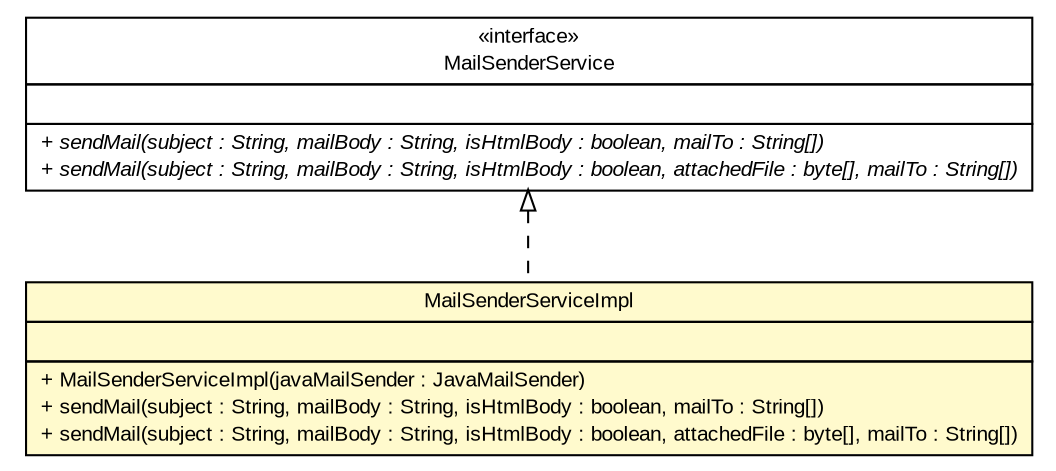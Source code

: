 #!/usr/local/bin/dot
#
# Class diagram 
# Generated by UMLGraph version R5_6 (http://www.umlgraph.org/)
#

digraph G {
	edge [fontname="arial",fontsize=10,labelfontname="arial",labelfontsize=10];
	node [fontname="arial",fontsize=10,shape=plaintext];
	nodesep=0.25;
	ranksep=0.5;
	// br.gov.to.sefaz.util.mail.impl.MailSenderServiceImpl
	c368 [label=<<table title="br.gov.to.sefaz.util.mail.impl.MailSenderServiceImpl" border="0" cellborder="1" cellspacing="0" cellpadding="2" port="p" bgcolor="lemonChiffon" href="./MailSenderServiceImpl.html">
		<tr><td><table border="0" cellspacing="0" cellpadding="1">
<tr><td align="center" balign="center"> MailSenderServiceImpl </td></tr>
		</table></td></tr>
		<tr><td><table border="0" cellspacing="0" cellpadding="1">
<tr><td align="left" balign="left">  </td></tr>
		</table></td></tr>
		<tr><td><table border="0" cellspacing="0" cellpadding="1">
<tr><td align="left" balign="left"> + MailSenderServiceImpl(javaMailSender : JavaMailSender) </td></tr>
<tr><td align="left" balign="left"> + sendMail(subject : String, mailBody : String, isHtmlBody : boolean, mailTo : String[]) </td></tr>
<tr><td align="left" balign="left"> + sendMail(subject : String, mailBody : String, isHtmlBody : boolean, attachedFile : byte[], mailTo : String[]) </td></tr>
		</table></td></tr>
		</table>>, URL="./MailSenderServiceImpl.html", fontname="arial", fontcolor="black", fontsize=10.0];
	// br.gov.to.sefaz.util.mail.MailSenderService
	c369 [label=<<table title="br.gov.to.sefaz.util.mail.MailSenderService" border="0" cellborder="1" cellspacing="0" cellpadding="2" port="p" href="../MailSenderService.html">
		<tr><td><table border="0" cellspacing="0" cellpadding="1">
<tr><td align="center" balign="center"> &#171;interface&#187; </td></tr>
<tr><td align="center" balign="center"> MailSenderService </td></tr>
		</table></td></tr>
		<tr><td><table border="0" cellspacing="0" cellpadding="1">
<tr><td align="left" balign="left">  </td></tr>
		</table></td></tr>
		<tr><td><table border="0" cellspacing="0" cellpadding="1">
<tr><td align="left" balign="left"><font face="arial italic" point-size="10.0"> + sendMail(subject : String, mailBody : String, isHtmlBody : boolean, mailTo : String[]) </font></td></tr>
<tr><td align="left" balign="left"><font face="arial italic" point-size="10.0"> + sendMail(subject : String, mailBody : String, isHtmlBody : boolean, attachedFile : byte[], mailTo : String[]) </font></td></tr>
		</table></td></tr>
		</table>>, URL="../MailSenderService.html", fontname="arial", fontcolor="black", fontsize=10.0];
	//br.gov.to.sefaz.util.mail.impl.MailSenderServiceImpl implements br.gov.to.sefaz.util.mail.MailSenderService
	c369:p -> c368:p [dir=back,arrowtail=empty,style=dashed];
}

